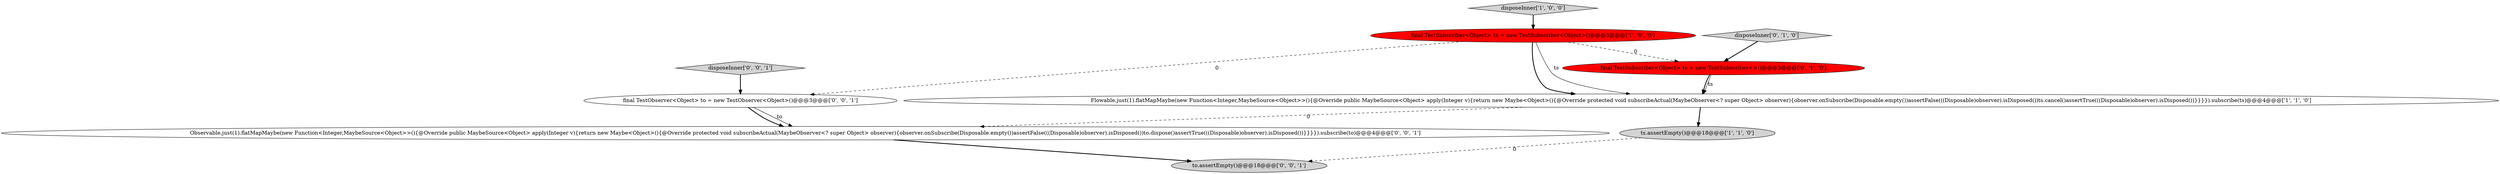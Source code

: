 digraph {
7 [style = filled, label = "disposeInner['0', '0', '1']", fillcolor = lightgray, shape = diamond image = "AAA0AAABBB3BBB"];
3 [style = filled, label = "disposeInner['1', '0', '0']", fillcolor = lightgray, shape = diamond image = "AAA0AAABBB1BBB"];
6 [style = filled, label = "final TestObserver<Object> to = new TestObserver<Object>()@@@3@@@['0', '0', '1']", fillcolor = white, shape = ellipse image = "AAA0AAABBB3BBB"];
9 [style = filled, label = "to.assertEmpty()@@@18@@@['0', '0', '1']", fillcolor = lightgray, shape = ellipse image = "AAA0AAABBB3BBB"];
0 [style = filled, label = "final TestSubscriber<Object> ts = new TestSubscriber<Object>()@@@3@@@['1', '0', '0']", fillcolor = red, shape = ellipse image = "AAA1AAABBB1BBB"];
4 [style = filled, label = "disposeInner['0', '1', '0']", fillcolor = lightgray, shape = diamond image = "AAA0AAABBB2BBB"];
5 [style = filled, label = "final TestSubscriber<Object> ts = new TestSubscriber<>()@@@3@@@['0', '1', '0']", fillcolor = red, shape = ellipse image = "AAA1AAABBB2BBB"];
8 [style = filled, label = "Observable.just(1).flatMapMaybe(new Function<Integer,MaybeSource<Object>>(){@Override public MaybeSource<Object> apply(Integer v){return new Maybe<Object>(){@Override protected void subscribeActual(MaybeObserver<? super Object> observer){observer.onSubscribe(Disposable.empty())assertFalse(((Disposable)observer).isDisposed())to.dispose()assertTrue(((Disposable)observer).isDisposed())}}}}).subscribe(to)@@@4@@@['0', '0', '1']", fillcolor = white, shape = ellipse image = "AAA0AAABBB3BBB"];
2 [style = filled, label = "ts.assertEmpty()@@@18@@@['1', '1', '0']", fillcolor = lightgray, shape = ellipse image = "AAA0AAABBB1BBB"];
1 [style = filled, label = "Flowable.just(1).flatMapMaybe(new Function<Integer,MaybeSource<Object>>(){@Override public MaybeSource<Object> apply(Integer v){return new Maybe<Object>(){@Override protected void subscribeActual(MaybeObserver<? super Object> observer){observer.onSubscribe(Disposable.empty())assertFalse(((Disposable)observer).isDisposed())ts.cancel()assertTrue(((Disposable)observer).isDisposed())}}}}).subscribe(ts)@@@4@@@['1', '1', '0']", fillcolor = white, shape = ellipse image = "AAA0AAABBB1BBB"];
5->1 [style = bold, label=""];
1->8 [style = dashed, label="0"];
1->2 [style = bold, label=""];
7->6 [style = bold, label=""];
0->6 [style = dashed, label="0"];
0->5 [style = dashed, label="0"];
2->9 [style = dashed, label="0"];
4->5 [style = bold, label=""];
0->1 [style = bold, label=""];
5->1 [style = solid, label="ts"];
3->0 [style = bold, label=""];
6->8 [style = bold, label=""];
6->8 [style = solid, label="to"];
0->1 [style = solid, label="ts"];
8->9 [style = bold, label=""];
}
